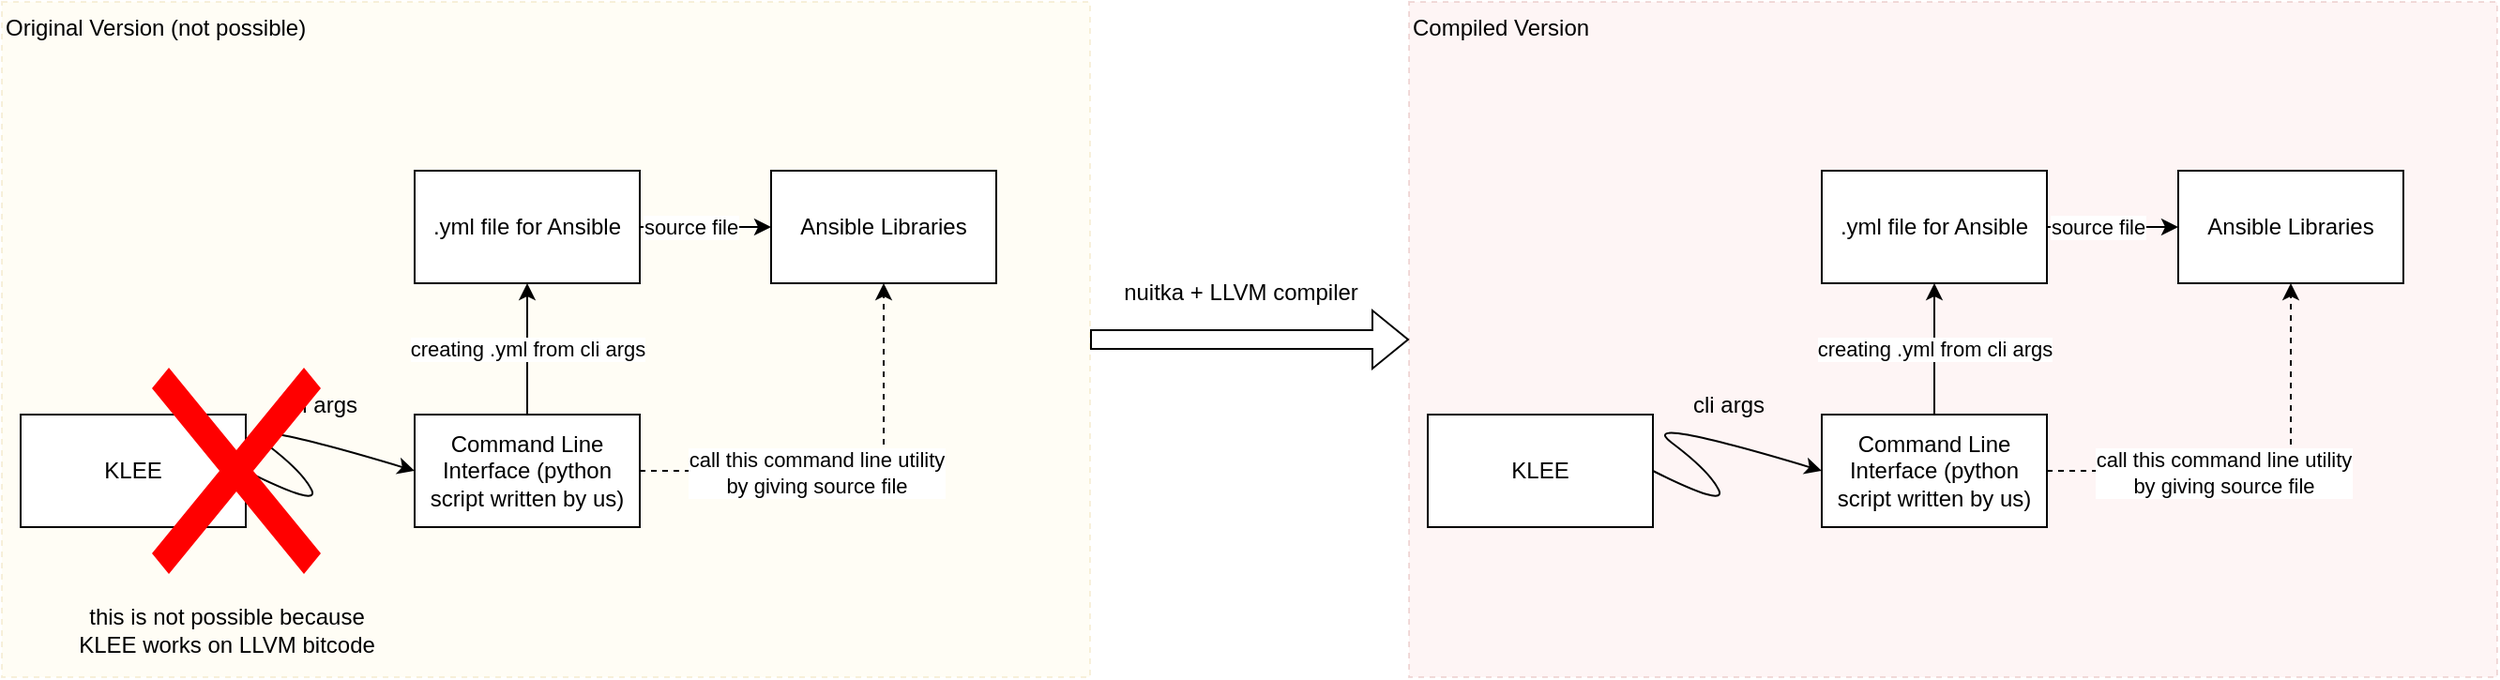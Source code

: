 <mxfile version="21.2.1" type="device">
  <diagram name="Page-1" id="2a-pD13Hj2WzzX6EYF3M">
    <mxGraphModel dx="1509" dy="935" grid="1" gridSize="10" guides="1" tooltips="1" connect="1" arrows="1" fold="1" page="1" pageScale="1" pageWidth="827" pageHeight="1169" math="0" shadow="0">
      <root>
        <mxCell id="0" />
        <mxCell id="1" parent="0" />
        <mxCell id="uz8MjBbj6O2urt8frnY6-18" value="Original Version (not possible)" style="rounded=0;whiteSpace=wrap;html=1;dashed=1;fillColor=#fff2cc;strokeColor=#d6b656;opacity=20;align=left;verticalAlign=top;" vertex="1" parent="1">
          <mxGeometry x="230" y="140" width="580" height="360" as="geometry" />
        </mxCell>
        <mxCell id="uz8MjBbj6O2urt8frnY6-1" value="KLEE" style="rounded=0;whiteSpace=wrap;html=1;" vertex="1" parent="1">
          <mxGeometry x="240" y="360" width="120" height="60" as="geometry" />
        </mxCell>
        <mxCell id="uz8MjBbj6O2urt8frnY6-3" value="" style="curved=1;endArrow=classic;html=1;rounded=0;entryX=0;entryY=0.5;entryDx=0;entryDy=0;exitX=1;exitY=0.5;exitDx=0;exitDy=0;" edge="1" parent="1" source="uz8MjBbj6O2urt8frnY6-1" target="uz8MjBbj6O2urt8frnY6-6">
          <mxGeometry width="50" height="50" relative="1" as="geometry">
            <mxPoint x="350" y="410" as="sourcePoint" />
            <mxPoint x="440" y="390" as="targetPoint" />
            <Array as="points">
              <mxPoint x="400" y="410" />
              <mxPoint x="390" y="390" />
              <mxPoint x="350" y="360" />
            </Array>
          </mxGeometry>
        </mxCell>
        <mxCell id="uz8MjBbj6O2urt8frnY6-5" value="cli args" style="text;html=1;align=center;verticalAlign=middle;resizable=0;points=[];autosize=1;strokeColor=none;fillColor=none;" vertex="1" parent="1">
          <mxGeometry x="370" y="340" width="60" height="30" as="geometry" />
        </mxCell>
        <mxCell id="uz8MjBbj6O2urt8frnY6-13" value="creating .yml from cli args" style="edgeStyle=orthogonalEdgeStyle;rounded=0;orthogonalLoop=1;jettySize=auto;html=1;" edge="1" parent="1" source="uz8MjBbj6O2urt8frnY6-6" target="uz8MjBbj6O2urt8frnY6-8">
          <mxGeometry relative="1" as="geometry" />
        </mxCell>
        <mxCell id="uz8MjBbj6O2urt8frnY6-16" style="edgeStyle=orthogonalEdgeStyle;rounded=0;orthogonalLoop=1;jettySize=auto;html=1;exitX=1;exitY=0.5;exitDx=0;exitDy=0;entryX=0.5;entryY=1;entryDx=0;entryDy=0;dashed=1;" edge="1" parent="1" source="uz8MjBbj6O2urt8frnY6-6" target="uz8MjBbj6O2urt8frnY6-12">
          <mxGeometry relative="1" as="geometry" />
        </mxCell>
        <mxCell id="uz8MjBbj6O2urt8frnY6-17" value="call this command line utility&lt;br&gt;by giving source file" style="edgeLabel;html=1;align=center;verticalAlign=middle;resizable=0;points=[];" vertex="1" connectable="0" parent="uz8MjBbj6O2urt8frnY6-16">
          <mxGeometry x="-0.185" y="-1" relative="1" as="geometry">
            <mxPoint as="offset" />
          </mxGeometry>
        </mxCell>
        <mxCell id="uz8MjBbj6O2urt8frnY6-6" value="Command Line Interface (python script written by us)" style="rounded=0;whiteSpace=wrap;html=1;" vertex="1" parent="1">
          <mxGeometry x="450" y="360" width="120" height="60" as="geometry" />
        </mxCell>
        <mxCell id="uz8MjBbj6O2urt8frnY6-14" style="edgeStyle=orthogonalEdgeStyle;rounded=0;orthogonalLoop=1;jettySize=auto;html=1;entryX=0;entryY=0.5;entryDx=0;entryDy=0;" edge="1" parent="1" source="uz8MjBbj6O2urt8frnY6-8" target="uz8MjBbj6O2urt8frnY6-12">
          <mxGeometry relative="1" as="geometry" />
        </mxCell>
        <mxCell id="uz8MjBbj6O2urt8frnY6-15" value="source file" style="edgeLabel;html=1;align=center;verticalAlign=middle;resizable=0;points=[];" vertex="1" connectable="0" parent="uz8MjBbj6O2urt8frnY6-14">
          <mxGeometry x="-0.242" relative="1" as="geometry">
            <mxPoint as="offset" />
          </mxGeometry>
        </mxCell>
        <mxCell id="uz8MjBbj6O2urt8frnY6-8" value=".yml file for Ansible" style="rounded=0;whiteSpace=wrap;html=1;" vertex="1" parent="1">
          <mxGeometry x="450" y="230" width="120" height="60" as="geometry" />
        </mxCell>
        <mxCell id="uz8MjBbj6O2urt8frnY6-12" value="Ansible Libraries" style="rounded=0;whiteSpace=wrap;html=1;" vertex="1" parent="1">
          <mxGeometry x="640" y="230" width="120" height="60" as="geometry" />
        </mxCell>
        <mxCell id="uz8MjBbj6O2urt8frnY6-19" value="Compiled Version" style="rounded=0;whiteSpace=wrap;html=1;dashed=1;fillColor=#f8cecc;strokeColor=#b85450;opacity=20;align=left;verticalAlign=top;" vertex="1" parent="1">
          <mxGeometry x="980" y="140" width="580" height="360" as="geometry" />
        </mxCell>
        <mxCell id="uz8MjBbj6O2urt8frnY6-20" value="KLEE" style="rounded=0;whiteSpace=wrap;html=1;" vertex="1" parent="1">
          <mxGeometry x="990" y="360" width="120" height="60" as="geometry" />
        </mxCell>
        <mxCell id="uz8MjBbj6O2urt8frnY6-21" value="" style="curved=1;endArrow=classic;html=1;rounded=0;entryX=0;entryY=0.5;entryDx=0;entryDy=0;exitX=1;exitY=0.5;exitDx=0;exitDy=0;" edge="1" parent="1" source="uz8MjBbj6O2urt8frnY6-20" target="uz8MjBbj6O2urt8frnY6-26">
          <mxGeometry width="50" height="50" relative="1" as="geometry">
            <mxPoint x="1100" y="410" as="sourcePoint" />
            <mxPoint x="1190" y="390" as="targetPoint" />
            <Array as="points">
              <mxPoint x="1150" y="410" />
              <mxPoint x="1140" y="390" />
              <mxPoint x="1100" y="360" />
            </Array>
          </mxGeometry>
        </mxCell>
        <mxCell id="uz8MjBbj6O2urt8frnY6-22" value="cli args" style="text;html=1;align=center;verticalAlign=middle;resizable=0;points=[];autosize=1;strokeColor=none;fillColor=none;" vertex="1" parent="1">
          <mxGeometry x="1120" y="340" width="60" height="30" as="geometry" />
        </mxCell>
        <mxCell id="uz8MjBbj6O2urt8frnY6-23" value="creating .yml from cli args" style="edgeStyle=orthogonalEdgeStyle;rounded=0;orthogonalLoop=1;jettySize=auto;html=1;" edge="1" parent="1" source="uz8MjBbj6O2urt8frnY6-26" target="uz8MjBbj6O2urt8frnY6-29">
          <mxGeometry relative="1" as="geometry" />
        </mxCell>
        <mxCell id="uz8MjBbj6O2urt8frnY6-24" style="edgeStyle=orthogonalEdgeStyle;rounded=0;orthogonalLoop=1;jettySize=auto;html=1;exitX=1;exitY=0.5;exitDx=0;exitDy=0;entryX=0.5;entryY=1;entryDx=0;entryDy=0;dashed=1;" edge="1" parent="1" source="uz8MjBbj6O2urt8frnY6-26" target="uz8MjBbj6O2urt8frnY6-30">
          <mxGeometry relative="1" as="geometry" />
        </mxCell>
        <mxCell id="uz8MjBbj6O2urt8frnY6-25" value="call this command line utility&lt;br&gt;by giving source file" style="edgeLabel;html=1;align=center;verticalAlign=middle;resizable=0;points=[];" vertex="1" connectable="0" parent="uz8MjBbj6O2urt8frnY6-24">
          <mxGeometry x="-0.185" y="-1" relative="1" as="geometry">
            <mxPoint as="offset" />
          </mxGeometry>
        </mxCell>
        <mxCell id="uz8MjBbj6O2urt8frnY6-26" value="Command Line Interface (python script written by us)" style="rounded=0;whiteSpace=wrap;html=1;" vertex="1" parent="1">
          <mxGeometry x="1200" y="360" width="120" height="60" as="geometry" />
        </mxCell>
        <mxCell id="uz8MjBbj6O2urt8frnY6-27" style="edgeStyle=orthogonalEdgeStyle;rounded=0;orthogonalLoop=1;jettySize=auto;html=1;entryX=0;entryY=0.5;entryDx=0;entryDy=0;" edge="1" parent="1" source="uz8MjBbj6O2urt8frnY6-29" target="uz8MjBbj6O2urt8frnY6-30">
          <mxGeometry relative="1" as="geometry" />
        </mxCell>
        <mxCell id="uz8MjBbj6O2urt8frnY6-28" value="source file" style="edgeLabel;html=1;align=center;verticalAlign=middle;resizable=0;points=[];" vertex="1" connectable="0" parent="uz8MjBbj6O2urt8frnY6-27">
          <mxGeometry x="-0.242" relative="1" as="geometry">
            <mxPoint as="offset" />
          </mxGeometry>
        </mxCell>
        <mxCell id="uz8MjBbj6O2urt8frnY6-29" value=".yml file for Ansible" style="rounded=0;whiteSpace=wrap;html=1;" vertex="1" parent="1">
          <mxGeometry x="1200" y="230" width="120" height="60" as="geometry" />
        </mxCell>
        <mxCell id="uz8MjBbj6O2urt8frnY6-30" value="Ansible Libraries" style="rounded=0;whiteSpace=wrap;html=1;" vertex="1" parent="1">
          <mxGeometry x="1390" y="230" width="120" height="60" as="geometry" />
        </mxCell>
        <mxCell id="uz8MjBbj6O2urt8frnY6-31" value="" style="shape=flexArrow;endArrow=classic;html=1;rounded=0;entryX=0;entryY=0.5;entryDx=0;entryDy=0;exitX=1;exitY=0.5;exitDx=0;exitDy=0;" edge="1" parent="1" source="uz8MjBbj6O2urt8frnY6-18" target="uz8MjBbj6O2urt8frnY6-19">
          <mxGeometry width="50" height="50" relative="1" as="geometry">
            <mxPoint x="750" y="340" as="sourcePoint" />
            <mxPoint x="800" y="290" as="targetPoint" />
          </mxGeometry>
        </mxCell>
        <mxCell id="uz8MjBbj6O2urt8frnY6-32" value="nuitka + LLVM compiler" style="text;html=1;align=center;verticalAlign=middle;resizable=0;points=[];autosize=1;strokeColor=none;fillColor=none;" vertex="1" parent="1">
          <mxGeometry x="815" y="280" width="150" height="30" as="geometry" />
        </mxCell>
        <mxCell id="uz8MjBbj6O2urt8frnY6-34" value="" style="shape=mxgraph.mockup.markup.redX;fillColor=#ff0000;html=1;shadow=0;whiteSpace=wrap;strokeColor=none;" vertex="1" parent="1">
          <mxGeometry x="310" y="335" width="90" height="110" as="geometry" />
        </mxCell>
        <mxCell id="uz8MjBbj6O2urt8frnY6-35" value="this is not possible because KLEE works on LLVM bitcode" style="text;html=1;strokeColor=none;fillColor=none;align=center;verticalAlign=middle;whiteSpace=wrap;rounded=0;" vertex="1" parent="1">
          <mxGeometry x="260" y="460" width="180" height="30" as="geometry" />
        </mxCell>
      </root>
    </mxGraphModel>
  </diagram>
</mxfile>
